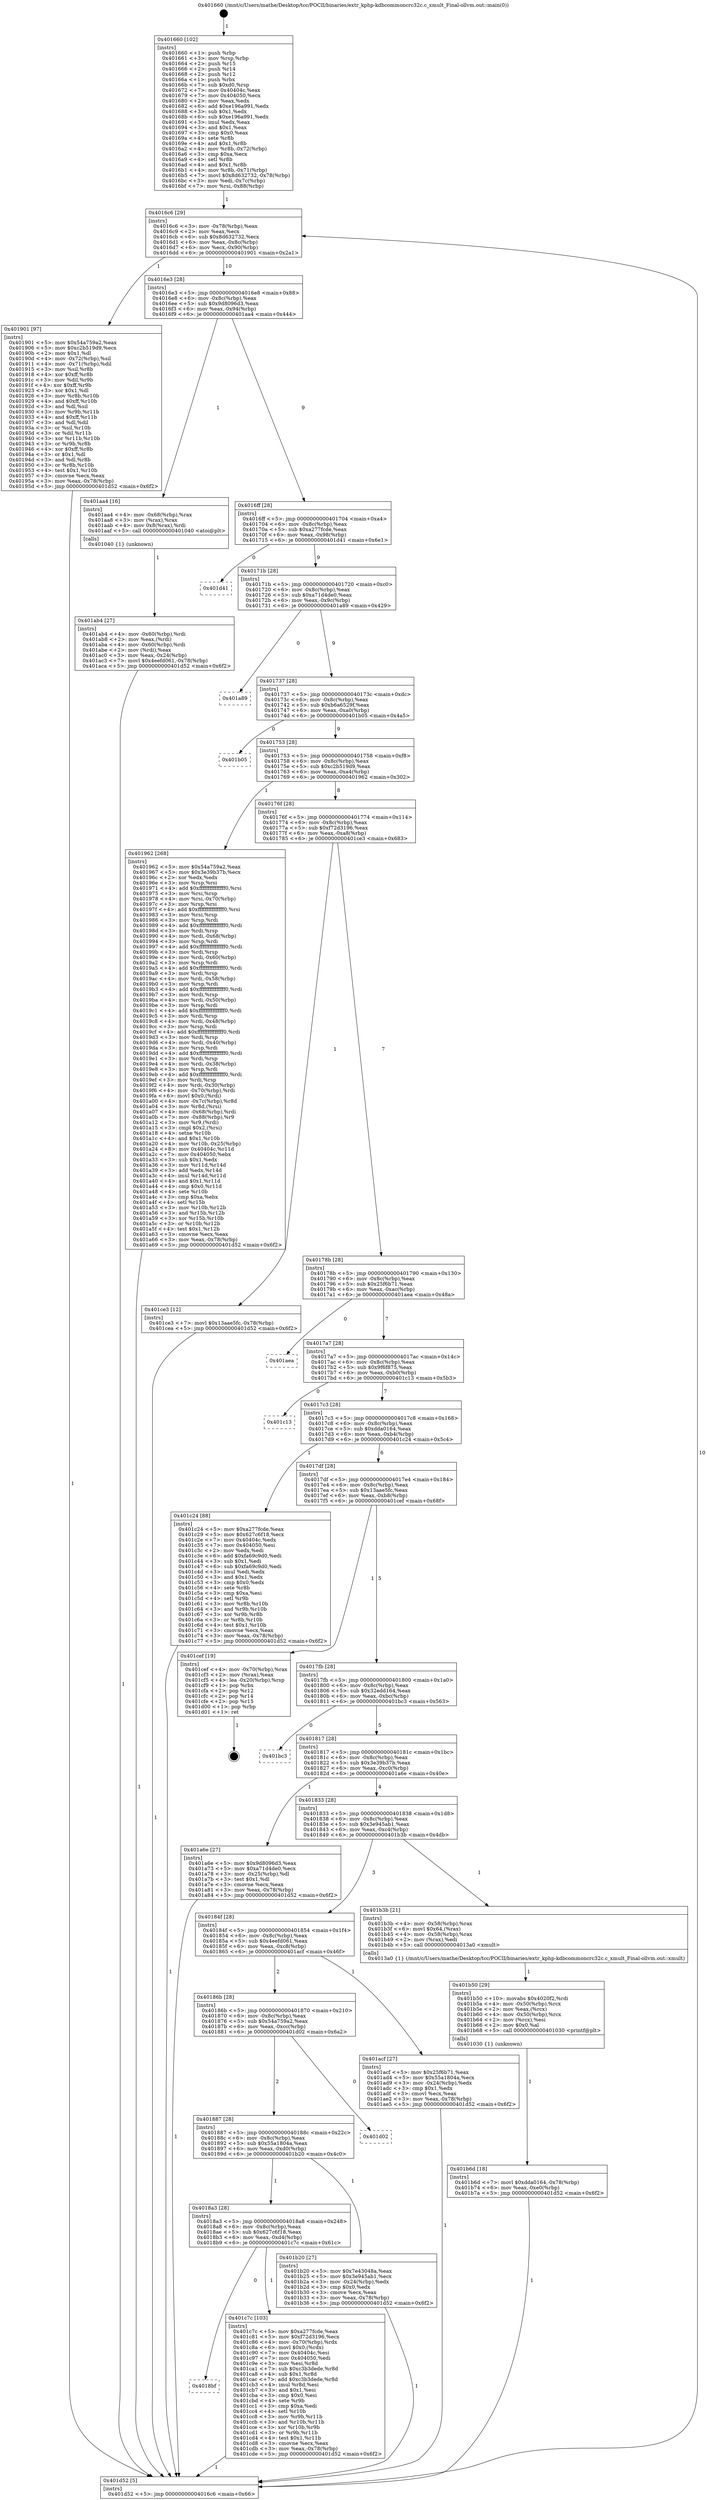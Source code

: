 digraph "0x401660" {
  label = "0x401660 (/mnt/c/Users/mathe/Desktop/tcc/POCII/binaries/extr_kphp-kdbcommoncrc32c.c_xmult_Final-ollvm.out::main(0))"
  labelloc = "t"
  node[shape=record]

  Entry [label="",width=0.3,height=0.3,shape=circle,fillcolor=black,style=filled]
  "0x4016c6" [label="{
     0x4016c6 [29]\l
     | [instrs]\l
     &nbsp;&nbsp;0x4016c6 \<+3\>: mov -0x78(%rbp),%eax\l
     &nbsp;&nbsp;0x4016c9 \<+2\>: mov %eax,%ecx\l
     &nbsp;&nbsp;0x4016cb \<+6\>: sub $0x8d632732,%ecx\l
     &nbsp;&nbsp;0x4016d1 \<+6\>: mov %eax,-0x8c(%rbp)\l
     &nbsp;&nbsp;0x4016d7 \<+6\>: mov %ecx,-0x90(%rbp)\l
     &nbsp;&nbsp;0x4016dd \<+6\>: je 0000000000401901 \<main+0x2a1\>\l
  }"]
  "0x401901" [label="{
     0x401901 [97]\l
     | [instrs]\l
     &nbsp;&nbsp;0x401901 \<+5\>: mov $0x54a759a2,%eax\l
     &nbsp;&nbsp;0x401906 \<+5\>: mov $0xc2b519d9,%ecx\l
     &nbsp;&nbsp;0x40190b \<+2\>: mov $0x1,%dl\l
     &nbsp;&nbsp;0x40190d \<+4\>: mov -0x72(%rbp),%sil\l
     &nbsp;&nbsp;0x401911 \<+4\>: mov -0x71(%rbp),%dil\l
     &nbsp;&nbsp;0x401915 \<+3\>: mov %sil,%r8b\l
     &nbsp;&nbsp;0x401918 \<+4\>: xor $0xff,%r8b\l
     &nbsp;&nbsp;0x40191c \<+3\>: mov %dil,%r9b\l
     &nbsp;&nbsp;0x40191f \<+4\>: xor $0xff,%r9b\l
     &nbsp;&nbsp;0x401923 \<+3\>: xor $0x1,%dl\l
     &nbsp;&nbsp;0x401926 \<+3\>: mov %r8b,%r10b\l
     &nbsp;&nbsp;0x401929 \<+4\>: and $0xff,%r10b\l
     &nbsp;&nbsp;0x40192d \<+3\>: and %dl,%sil\l
     &nbsp;&nbsp;0x401930 \<+3\>: mov %r9b,%r11b\l
     &nbsp;&nbsp;0x401933 \<+4\>: and $0xff,%r11b\l
     &nbsp;&nbsp;0x401937 \<+3\>: and %dl,%dil\l
     &nbsp;&nbsp;0x40193a \<+3\>: or %sil,%r10b\l
     &nbsp;&nbsp;0x40193d \<+3\>: or %dil,%r11b\l
     &nbsp;&nbsp;0x401940 \<+3\>: xor %r11b,%r10b\l
     &nbsp;&nbsp;0x401943 \<+3\>: or %r9b,%r8b\l
     &nbsp;&nbsp;0x401946 \<+4\>: xor $0xff,%r8b\l
     &nbsp;&nbsp;0x40194a \<+3\>: or $0x1,%dl\l
     &nbsp;&nbsp;0x40194d \<+3\>: and %dl,%r8b\l
     &nbsp;&nbsp;0x401950 \<+3\>: or %r8b,%r10b\l
     &nbsp;&nbsp;0x401953 \<+4\>: test $0x1,%r10b\l
     &nbsp;&nbsp;0x401957 \<+3\>: cmovne %ecx,%eax\l
     &nbsp;&nbsp;0x40195a \<+3\>: mov %eax,-0x78(%rbp)\l
     &nbsp;&nbsp;0x40195d \<+5\>: jmp 0000000000401d52 \<main+0x6f2\>\l
  }"]
  "0x4016e3" [label="{
     0x4016e3 [28]\l
     | [instrs]\l
     &nbsp;&nbsp;0x4016e3 \<+5\>: jmp 00000000004016e8 \<main+0x88\>\l
     &nbsp;&nbsp;0x4016e8 \<+6\>: mov -0x8c(%rbp),%eax\l
     &nbsp;&nbsp;0x4016ee \<+5\>: sub $0x9d8096d3,%eax\l
     &nbsp;&nbsp;0x4016f3 \<+6\>: mov %eax,-0x94(%rbp)\l
     &nbsp;&nbsp;0x4016f9 \<+6\>: je 0000000000401aa4 \<main+0x444\>\l
  }"]
  "0x401d52" [label="{
     0x401d52 [5]\l
     | [instrs]\l
     &nbsp;&nbsp;0x401d52 \<+5\>: jmp 00000000004016c6 \<main+0x66\>\l
  }"]
  "0x401660" [label="{
     0x401660 [102]\l
     | [instrs]\l
     &nbsp;&nbsp;0x401660 \<+1\>: push %rbp\l
     &nbsp;&nbsp;0x401661 \<+3\>: mov %rsp,%rbp\l
     &nbsp;&nbsp;0x401664 \<+2\>: push %r15\l
     &nbsp;&nbsp;0x401666 \<+2\>: push %r14\l
     &nbsp;&nbsp;0x401668 \<+2\>: push %r12\l
     &nbsp;&nbsp;0x40166a \<+1\>: push %rbx\l
     &nbsp;&nbsp;0x40166b \<+7\>: sub $0xd0,%rsp\l
     &nbsp;&nbsp;0x401672 \<+7\>: mov 0x40404c,%eax\l
     &nbsp;&nbsp;0x401679 \<+7\>: mov 0x404050,%ecx\l
     &nbsp;&nbsp;0x401680 \<+2\>: mov %eax,%edx\l
     &nbsp;&nbsp;0x401682 \<+6\>: add $0xe196a991,%edx\l
     &nbsp;&nbsp;0x401688 \<+3\>: sub $0x1,%edx\l
     &nbsp;&nbsp;0x40168b \<+6\>: sub $0xe196a991,%edx\l
     &nbsp;&nbsp;0x401691 \<+3\>: imul %edx,%eax\l
     &nbsp;&nbsp;0x401694 \<+3\>: and $0x1,%eax\l
     &nbsp;&nbsp;0x401697 \<+3\>: cmp $0x0,%eax\l
     &nbsp;&nbsp;0x40169a \<+4\>: sete %r8b\l
     &nbsp;&nbsp;0x40169e \<+4\>: and $0x1,%r8b\l
     &nbsp;&nbsp;0x4016a2 \<+4\>: mov %r8b,-0x72(%rbp)\l
     &nbsp;&nbsp;0x4016a6 \<+3\>: cmp $0xa,%ecx\l
     &nbsp;&nbsp;0x4016a9 \<+4\>: setl %r8b\l
     &nbsp;&nbsp;0x4016ad \<+4\>: and $0x1,%r8b\l
     &nbsp;&nbsp;0x4016b1 \<+4\>: mov %r8b,-0x71(%rbp)\l
     &nbsp;&nbsp;0x4016b5 \<+7\>: movl $0x8d632732,-0x78(%rbp)\l
     &nbsp;&nbsp;0x4016bc \<+3\>: mov %edi,-0x7c(%rbp)\l
     &nbsp;&nbsp;0x4016bf \<+7\>: mov %rsi,-0x88(%rbp)\l
  }"]
  Exit [label="",width=0.3,height=0.3,shape=circle,fillcolor=black,style=filled,peripheries=2]
  "0x401aa4" [label="{
     0x401aa4 [16]\l
     | [instrs]\l
     &nbsp;&nbsp;0x401aa4 \<+4\>: mov -0x68(%rbp),%rax\l
     &nbsp;&nbsp;0x401aa8 \<+3\>: mov (%rax),%rax\l
     &nbsp;&nbsp;0x401aab \<+4\>: mov 0x8(%rax),%rdi\l
     &nbsp;&nbsp;0x401aaf \<+5\>: call 0000000000401040 \<atoi@plt\>\l
     | [calls]\l
     &nbsp;&nbsp;0x401040 \{1\} (unknown)\l
  }"]
  "0x4016ff" [label="{
     0x4016ff [28]\l
     | [instrs]\l
     &nbsp;&nbsp;0x4016ff \<+5\>: jmp 0000000000401704 \<main+0xa4\>\l
     &nbsp;&nbsp;0x401704 \<+6\>: mov -0x8c(%rbp),%eax\l
     &nbsp;&nbsp;0x40170a \<+5\>: sub $0xa277fcde,%eax\l
     &nbsp;&nbsp;0x40170f \<+6\>: mov %eax,-0x98(%rbp)\l
     &nbsp;&nbsp;0x401715 \<+6\>: je 0000000000401d41 \<main+0x6e1\>\l
  }"]
  "0x4018bf" [label="{
     0x4018bf\l
  }", style=dashed]
  "0x401d41" [label="{
     0x401d41\l
  }", style=dashed]
  "0x40171b" [label="{
     0x40171b [28]\l
     | [instrs]\l
     &nbsp;&nbsp;0x40171b \<+5\>: jmp 0000000000401720 \<main+0xc0\>\l
     &nbsp;&nbsp;0x401720 \<+6\>: mov -0x8c(%rbp),%eax\l
     &nbsp;&nbsp;0x401726 \<+5\>: sub $0xa71d4de0,%eax\l
     &nbsp;&nbsp;0x40172b \<+6\>: mov %eax,-0x9c(%rbp)\l
     &nbsp;&nbsp;0x401731 \<+6\>: je 0000000000401a89 \<main+0x429\>\l
  }"]
  "0x401c7c" [label="{
     0x401c7c [103]\l
     | [instrs]\l
     &nbsp;&nbsp;0x401c7c \<+5\>: mov $0xa277fcde,%eax\l
     &nbsp;&nbsp;0x401c81 \<+5\>: mov $0xf72d3196,%ecx\l
     &nbsp;&nbsp;0x401c86 \<+4\>: mov -0x70(%rbp),%rdx\l
     &nbsp;&nbsp;0x401c8a \<+6\>: movl $0x0,(%rdx)\l
     &nbsp;&nbsp;0x401c90 \<+7\>: mov 0x40404c,%esi\l
     &nbsp;&nbsp;0x401c97 \<+7\>: mov 0x404050,%edi\l
     &nbsp;&nbsp;0x401c9e \<+3\>: mov %esi,%r8d\l
     &nbsp;&nbsp;0x401ca1 \<+7\>: sub $0xc3b3dede,%r8d\l
     &nbsp;&nbsp;0x401ca8 \<+4\>: sub $0x1,%r8d\l
     &nbsp;&nbsp;0x401cac \<+7\>: add $0xc3b3dede,%r8d\l
     &nbsp;&nbsp;0x401cb3 \<+4\>: imul %r8d,%esi\l
     &nbsp;&nbsp;0x401cb7 \<+3\>: and $0x1,%esi\l
     &nbsp;&nbsp;0x401cba \<+3\>: cmp $0x0,%esi\l
     &nbsp;&nbsp;0x401cbd \<+4\>: sete %r9b\l
     &nbsp;&nbsp;0x401cc1 \<+3\>: cmp $0xa,%edi\l
     &nbsp;&nbsp;0x401cc4 \<+4\>: setl %r10b\l
     &nbsp;&nbsp;0x401cc8 \<+3\>: mov %r9b,%r11b\l
     &nbsp;&nbsp;0x401ccb \<+3\>: and %r10b,%r11b\l
     &nbsp;&nbsp;0x401cce \<+3\>: xor %r10b,%r9b\l
     &nbsp;&nbsp;0x401cd1 \<+3\>: or %r9b,%r11b\l
     &nbsp;&nbsp;0x401cd4 \<+4\>: test $0x1,%r11b\l
     &nbsp;&nbsp;0x401cd8 \<+3\>: cmovne %ecx,%eax\l
     &nbsp;&nbsp;0x401cdb \<+3\>: mov %eax,-0x78(%rbp)\l
     &nbsp;&nbsp;0x401cde \<+5\>: jmp 0000000000401d52 \<main+0x6f2\>\l
  }"]
  "0x401a89" [label="{
     0x401a89\l
  }", style=dashed]
  "0x401737" [label="{
     0x401737 [28]\l
     | [instrs]\l
     &nbsp;&nbsp;0x401737 \<+5\>: jmp 000000000040173c \<main+0xdc\>\l
     &nbsp;&nbsp;0x40173c \<+6\>: mov -0x8c(%rbp),%eax\l
     &nbsp;&nbsp;0x401742 \<+5\>: sub $0xb6a6529f,%eax\l
     &nbsp;&nbsp;0x401747 \<+6\>: mov %eax,-0xa0(%rbp)\l
     &nbsp;&nbsp;0x40174d \<+6\>: je 0000000000401b05 \<main+0x4a5\>\l
  }"]
  "0x401b6d" [label="{
     0x401b6d [18]\l
     | [instrs]\l
     &nbsp;&nbsp;0x401b6d \<+7\>: movl $0xdda0164,-0x78(%rbp)\l
     &nbsp;&nbsp;0x401b74 \<+6\>: mov %eax,-0xe0(%rbp)\l
     &nbsp;&nbsp;0x401b7a \<+5\>: jmp 0000000000401d52 \<main+0x6f2\>\l
  }"]
  "0x401b05" [label="{
     0x401b05\l
  }", style=dashed]
  "0x401753" [label="{
     0x401753 [28]\l
     | [instrs]\l
     &nbsp;&nbsp;0x401753 \<+5\>: jmp 0000000000401758 \<main+0xf8\>\l
     &nbsp;&nbsp;0x401758 \<+6\>: mov -0x8c(%rbp),%eax\l
     &nbsp;&nbsp;0x40175e \<+5\>: sub $0xc2b519d9,%eax\l
     &nbsp;&nbsp;0x401763 \<+6\>: mov %eax,-0xa4(%rbp)\l
     &nbsp;&nbsp;0x401769 \<+6\>: je 0000000000401962 \<main+0x302\>\l
  }"]
  "0x401b50" [label="{
     0x401b50 [29]\l
     | [instrs]\l
     &nbsp;&nbsp;0x401b50 \<+10\>: movabs $0x4020f2,%rdi\l
     &nbsp;&nbsp;0x401b5a \<+4\>: mov -0x50(%rbp),%rcx\l
     &nbsp;&nbsp;0x401b5e \<+2\>: mov %eax,(%rcx)\l
     &nbsp;&nbsp;0x401b60 \<+4\>: mov -0x50(%rbp),%rcx\l
     &nbsp;&nbsp;0x401b64 \<+2\>: mov (%rcx),%esi\l
     &nbsp;&nbsp;0x401b66 \<+2\>: mov $0x0,%al\l
     &nbsp;&nbsp;0x401b68 \<+5\>: call 0000000000401030 \<printf@plt\>\l
     | [calls]\l
     &nbsp;&nbsp;0x401030 \{1\} (unknown)\l
  }"]
  "0x401962" [label="{
     0x401962 [268]\l
     | [instrs]\l
     &nbsp;&nbsp;0x401962 \<+5\>: mov $0x54a759a2,%eax\l
     &nbsp;&nbsp;0x401967 \<+5\>: mov $0x3e39b37b,%ecx\l
     &nbsp;&nbsp;0x40196c \<+2\>: xor %edx,%edx\l
     &nbsp;&nbsp;0x40196e \<+3\>: mov %rsp,%rsi\l
     &nbsp;&nbsp;0x401971 \<+4\>: add $0xfffffffffffffff0,%rsi\l
     &nbsp;&nbsp;0x401975 \<+3\>: mov %rsi,%rsp\l
     &nbsp;&nbsp;0x401978 \<+4\>: mov %rsi,-0x70(%rbp)\l
     &nbsp;&nbsp;0x40197c \<+3\>: mov %rsp,%rsi\l
     &nbsp;&nbsp;0x40197f \<+4\>: add $0xfffffffffffffff0,%rsi\l
     &nbsp;&nbsp;0x401983 \<+3\>: mov %rsi,%rsp\l
     &nbsp;&nbsp;0x401986 \<+3\>: mov %rsp,%rdi\l
     &nbsp;&nbsp;0x401989 \<+4\>: add $0xfffffffffffffff0,%rdi\l
     &nbsp;&nbsp;0x40198d \<+3\>: mov %rdi,%rsp\l
     &nbsp;&nbsp;0x401990 \<+4\>: mov %rdi,-0x68(%rbp)\l
     &nbsp;&nbsp;0x401994 \<+3\>: mov %rsp,%rdi\l
     &nbsp;&nbsp;0x401997 \<+4\>: add $0xfffffffffffffff0,%rdi\l
     &nbsp;&nbsp;0x40199b \<+3\>: mov %rdi,%rsp\l
     &nbsp;&nbsp;0x40199e \<+4\>: mov %rdi,-0x60(%rbp)\l
     &nbsp;&nbsp;0x4019a2 \<+3\>: mov %rsp,%rdi\l
     &nbsp;&nbsp;0x4019a5 \<+4\>: add $0xfffffffffffffff0,%rdi\l
     &nbsp;&nbsp;0x4019a9 \<+3\>: mov %rdi,%rsp\l
     &nbsp;&nbsp;0x4019ac \<+4\>: mov %rdi,-0x58(%rbp)\l
     &nbsp;&nbsp;0x4019b0 \<+3\>: mov %rsp,%rdi\l
     &nbsp;&nbsp;0x4019b3 \<+4\>: add $0xfffffffffffffff0,%rdi\l
     &nbsp;&nbsp;0x4019b7 \<+3\>: mov %rdi,%rsp\l
     &nbsp;&nbsp;0x4019ba \<+4\>: mov %rdi,-0x50(%rbp)\l
     &nbsp;&nbsp;0x4019be \<+3\>: mov %rsp,%rdi\l
     &nbsp;&nbsp;0x4019c1 \<+4\>: add $0xfffffffffffffff0,%rdi\l
     &nbsp;&nbsp;0x4019c5 \<+3\>: mov %rdi,%rsp\l
     &nbsp;&nbsp;0x4019c8 \<+4\>: mov %rdi,-0x48(%rbp)\l
     &nbsp;&nbsp;0x4019cc \<+3\>: mov %rsp,%rdi\l
     &nbsp;&nbsp;0x4019cf \<+4\>: add $0xfffffffffffffff0,%rdi\l
     &nbsp;&nbsp;0x4019d3 \<+3\>: mov %rdi,%rsp\l
     &nbsp;&nbsp;0x4019d6 \<+4\>: mov %rdi,-0x40(%rbp)\l
     &nbsp;&nbsp;0x4019da \<+3\>: mov %rsp,%rdi\l
     &nbsp;&nbsp;0x4019dd \<+4\>: add $0xfffffffffffffff0,%rdi\l
     &nbsp;&nbsp;0x4019e1 \<+3\>: mov %rdi,%rsp\l
     &nbsp;&nbsp;0x4019e4 \<+4\>: mov %rdi,-0x38(%rbp)\l
     &nbsp;&nbsp;0x4019e8 \<+3\>: mov %rsp,%rdi\l
     &nbsp;&nbsp;0x4019eb \<+4\>: add $0xfffffffffffffff0,%rdi\l
     &nbsp;&nbsp;0x4019ef \<+3\>: mov %rdi,%rsp\l
     &nbsp;&nbsp;0x4019f2 \<+4\>: mov %rdi,-0x30(%rbp)\l
     &nbsp;&nbsp;0x4019f6 \<+4\>: mov -0x70(%rbp),%rdi\l
     &nbsp;&nbsp;0x4019fa \<+6\>: movl $0x0,(%rdi)\l
     &nbsp;&nbsp;0x401a00 \<+4\>: mov -0x7c(%rbp),%r8d\l
     &nbsp;&nbsp;0x401a04 \<+3\>: mov %r8d,(%rsi)\l
     &nbsp;&nbsp;0x401a07 \<+4\>: mov -0x68(%rbp),%rdi\l
     &nbsp;&nbsp;0x401a0b \<+7\>: mov -0x88(%rbp),%r9\l
     &nbsp;&nbsp;0x401a12 \<+3\>: mov %r9,(%rdi)\l
     &nbsp;&nbsp;0x401a15 \<+3\>: cmpl $0x2,(%rsi)\l
     &nbsp;&nbsp;0x401a18 \<+4\>: setne %r10b\l
     &nbsp;&nbsp;0x401a1c \<+4\>: and $0x1,%r10b\l
     &nbsp;&nbsp;0x401a20 \<+4\>: mov %r10b,-0x25(%rbp)\l
     &nbsp;&nbsp;0x401a24 \<+8\>: mov 0x40404c,%r11d\l
     &nbsp;&nbsp;0x401a2c \<+7\>: mov 0x404050,%ebx\l
     &nbsp;&nbsp;0x401a33 \<+3\>: sub $0x1,%edx\l
     &nbsp;&nbsp;0x401a36 \<+3\>: mov %r11d,%r14d\l
     &nbsp;&nbsp;0x401a39 \<+3\>: add %edx,%r14d\l
     &nbsp;&nbsp;0x401a3c \<+4\>: imul %r14d,%r11d\l
     &nbsp;&nbsp;0x401a40 \<+4\>: and $0x1,%r11d\l
     &nbsp;&nbsp;0x401a44 \<+4\>: cmp $0x0,%r11d\l
     &nbsp;&nbsp;0x401a48 \<+4\>: sete %r10b\l
     &nbsp;&nbsp;0x401a4c \<+3\>: cmp $0xa,%ebx\l
     &nbsp;&nbsp;0x401a4f \<+4\>: setl %r15b\l
     &nbsp;&nbsp;0x401a53 \<+3\>: mov %r10b,%r12b\l
     &nbsp;&nbsp;0x401a56 \<+3\>: and %r15b,%r12b\l
     &nbsp;&nbsp;0x401a59 \<+3\>: xor %r15b,%r10b\l
     &nbsp;&nbsp;0x401a5c \<+3\>: or %r10b,%r12b\l
     &nbsp;&nbsp;0x401a5f \<+4\>: test $0x1,%r12b\l
     &nbsp;&nbsp;0x401a63 \<+3\>: cmovne %ecx,%eax\l
     &nbsp;&nbsp;0x401a66 \<+3\>: mov %eax,-0x78(%rbp)\l
     &nbsp;&nbsp;0x401a69 \<+5\>: jmp 0000000000401d52 \<main+0x6f2\>\l
  }"]
  "0x40176f" [label="{
     0x40176f [28]\l
     | [instrs]\l
     &nbsp;&nbsp;0x40176f \<+5\>: jmp 0000000000401774 \<main+0x114\>\l
     &nbsp;&nbsp;0x401774 \<+6\>: mov -0x8c(%rbp),%eax\l
     &nbsp;&nbsp;0x40177a \<+5\>: sub $0xf72d3196,%eax\l
     &nbsp;&nbsp;0x40177f \<+6\>: mov %eax,-0xa8(%rbp)\l
     &nbsp;&nbsp;0x401785 \<+6\>: je 0000000000401ce3 \<main+0x683\>\l
  }"]
  "0x4018a3" [label="{
     0x4018a3 [28]\l
     | [instrs]\l
     &nbsp;&nbsp;0x4018a3 \<+5\>: jmp 00000000004018a8 \<main+0x248\>\l
     &nbsp;&nbsp;0x4018a8 \<+6\>: mov -0x8c(%rbp),%eax\l
     &nbsp;&nbsp;0x4018ae \<+5\>: sub $0x627c6f18,%eax\l
     &nbsp;&nbsp;0x4018b3 \<+6\>: mov %eax,-0xd4(%rbp)\l
     &nbsp;&nbsp;0x4018b9 \<+6\>: je 0000000000401c7c \<main+0x61c\>\l
  }"]
  "0x401b20" [label="{
     0x401b20 [27]\l
     | [instrs]\l
     &nbsp;&nbsp;0x401b20 \<+5\>: mov $0x7e43048a,%eax\l
     &nbsp;&nbsp;0x401b25 \<+5\>: mov $0x3e945ab1,%ecx\l
     &nbsp;&nbsp;0x401b2a \<+3\>: mov -0x24(%rbp),%edx\l
     &nbsp;&nbsp;0x401b2d \<+3\>: cmp $0x0,%edx\l
     &nbsp;&nbsp;0x401b30 \<+3\>: cmove %ecx,%eax\l
     &nbsp;&nbsp;0x401b33 \<+3\>: mov %eax,-0x78(%rbp)\l
     &nbsp;&nbsp;0x401b36 \<+5\>: jmp 0000000000401d52 \<main+0x6f2\>\l
  }"]
  "0x401ce3" [label="{
     0x401ce3 [12]\l
     | [instrs]\l
     &nbsp;&nbsp;0x401ce3 \<+7\>: movl $0x13aae5fc,-0x78(%rbp)\l
     &nbsp;&nbsp;0x401cea \<+5\>: jmp 0000000000401d52 \<main+0x6f2\>\l
  }"]
  "0x40178b" [label="{
     0x40178b [28]\l
     | [instrs]\l
     &nbsp;&nbsp;0x40178b \<+5\>: jmp 0000000000401790 \<main+0x130\>\l
     &nbsp;&nbsp;0x401790 \<+6\>: mov -0x8c(%rbp),%eax\l
     &nbsp;&nbsp;0x401796 \<+5\>: sub $0x25f6b71,%eax\l
     &nbsp;&nbsp;0x40179b \<+6\>: mov %eax,-0xac(%rbp)\l
     &nbsp;&nbsp;0x4017a1 \<+6\>: je 0000000000401aea \<main+0x48a\>\l
  }"]
  "0x401887" [label="{
     0x401887 [28]\l
     | [instrs]\l
     &nbsp;&nbsp;0x401887 \<+5\>: jmp 000000000040188c \<main+0x22c\>\l
     &nbsp;&nbsp;0x40188c \<+6\>: mov -0x8c(%rbp),%eax\l
     &nbsp;&nbsp;0x401892 \<+5\>: sub $0x55a1804a,%eax\l
     &nbsp;&nbsp;0x401897 \<+6\>: mov %eax,-0xd0(%rbp)\l
     &nbsp;&nbsp;0x40189d \<+6\>: je 0000000000401b20 \<main+0x4c0\>\l
  }"]
  "0x401aea" [label="{
     0x401aea\l
  }", style=dashed]
  "0x4017a7" [label="{
     0x4017a7 [28]\l
     | [instrs]\l
     &nbsp;&nbsp;0x4017a7 \<+5\>: jmp 00000000004017ac \<main+0x14c\>\l
     &nbsp;&nbsp;0x4017ac \<+6\>: mov -0x8c(%rbp),%eax\l
     &nbsp;&nbsp;0x4017b2 \<+5\>: sub $0x9f6f875,%eax\l
     &nbsp;&nbsp;0x4017b7 \<+6\>: mov %eax,-0xb0(%rbp)\l
     &nbsp;&nbsp;0x4017bd \<+6\>: je 0000000000401c13 \<main+0x5b3\>\l
  }"]
  "0x401d02" [label="{
     0x401d02\l
  }", style=dashed]
  "0x401c13" [label="{
     0x401c13\l
  }", style=dashed]
  "0x4017c3" [label="{
     0x4017c3 [28]\l
     | [instrs]\l
     &nbsp;&nbsp;0x4017c3 \<+5\>: jmp 00000000004017c8 \<main+0x168\>\l
     &nbsp;&nbsp;0x4017c8 \<+6\>: mov -0x8c(%rbp),%eax\l
     &nbsp;&nbsp;0x4017ce \<+5\>: sub $0xdda0164,%eax\l
     &nbsp;&nbsp;0x4017d3 \<+6\>: mov %eax,-0xb4(%rbp)\l
     &nbsp;&nbsp;0x4017d9 \<+6\>: je 0000000000401c24 \<main+0x5c4\>\l
  }"]
  "0x40186b" [label="{
     0x40186b [28]\l
     | [instrs]\l
     &nbsp;&nbsp;0x40186b \<+5\>: jmp 0000000000401870 \<main+0x210\>\l
     &nbsp;&nbsp;0x401870 \<+6\>: mov -0x8c(%rbp),%eax\l
     &nbsp;&nbsp;0x401876 \<+5\>: sub $0x54a759a2,%eax\l
     &nbsp;&nbsp;0x40187b \<+6\>: mov %eax,-0xcc(%rbp)\l
     &nbsp;&nbsp;0x401881 \<+6\>: je 0000000000401d02 \<main+0x6a2\>\l
  }"]
  "0x401c24" [label="{
     0x401c24 [88]\l
     | [instrs]\l
     &nbsp;&nbsp;0x401c24 \<+5\>: mov $0xa277fcde,%eax\l
     &nbsp;&nbsp;0x401c29 \<+5\>: mov $0x627c6f18,%ecx\l
     &nbsp;&nbsp;0x401c2e \<+7\>: mov 0x40404c,%edx\l
     &nbsp;&nbsp;0x401c35 \<+7\>: mov 0x404050,%esi\l
     &nbsp;&nbsp;0x401c3c \<+2\>: mov %edx,%edi\l
     &nbsp;&nbsp;0x401c3e \<+6\>: add $0xfa69c9d0,%edi\l
     &nbsp;&nbsp;0x401c44 \<+3\>: sub $0x1,%edi\l
     &nbsp;&nbsp;0x401c47 \<+6\>: sub $0xfa69c9d0,%edi\l
     &nbsp;&nbsp;0x401c4d \<+3\>: imul %edi,%edx\l
     &nbsp;&nbsp;0x401c50 \<+3\>: and $0x1,%edx\l
     &nbsp;&nbsp;0x401c53 \<+3\>: cmp $0x0,%edx\l
     &nbsp;&nbsp;0x401c56 \<+4\>: sete %r8b\l
     &nbsp;&nbsp;0x401c5a \<+3\>: cmp $0xa,%esi\l
     &nbsp;&nbsp;0x401c5d \<+4\>: setl %r9b\l
     &nbsp;&nbsp;0x401c61 \<+3\>: mov %r8b,%r10b\l
     &nbsp;&nbsp;0x401c64 \<+3\>: and %r9b,%r10b\l
     &nbsp;&nbsp;0x401c67 \<+3\>: xor %r9b,%r8b\l
     &nbsp;&nbsp;0x401c6a \<+3\>: or %r8b,%r10b\l
     &nbsp;&nbsp;0x401c6d \<+4\>: test $0x1,%r10b\l
     &nbsp;&nbsp;0x401c71 \<+3\>: cmovne %ecx,%eax\l
     &nbsp;&nbsp;0x401c74 \<+3\>: mov %eax,-0x78(%rbp)\l
     &nbsp;&nbsp;0x401c77 \<+5\>: jmp 0000000000401d52 \<main+0x6f2\>\l
  }"]
  "0x4017df" [label="{
     0x4017df [28]\l
     | [instrs]\l
     &nbsp;&nbsp;0x4017df \<+5\>: jmp 00000000004017e4 \<main+0x184\>\l
     &nbsp;&nbsp;0x4017e4 \<+6\>: mov -0x8c(%rbp),%eax\l
     &nbsp;&nbsp;0x4017ea \<+5\>: sub $0x13aae5fc,%eax\l
     &nbsp;&nbsp;0x4017ef \<+6\>: mov %eax,-0xb8(%rbp)\l
     &nbsp;&nbsp;0x4017f5 \<+6\>: je 0000000000401cef \<main+0x68f\>\l
  }"]
  "0x401acf" [label="{
     0x401acf [27]\l
     | [instrs]\l
     &nbsp;&nbsp;0x401acf \<+5\>: mov $0x25f6b71,%eax\l
     &nbsp;&nbsp;0x401ad4 \<+5\>: mov $0x55a1804a,%ecx\l
     &nbsp;&nbsp;0x401ad9 \<+3\>: mov -0x24(%rbp),%edx\l
     &nbsp;&nbsp;0x401adc \<+3\>: cmp $0x1,%edx\l
     &nbsp;&nbsp;0x401adf \<+3\>: cmovl %ecx,%eax\l
     &nbsp;&nbsp;0x401ae2 \<+3\>: mov %eax,-0x78(%rbp)\l
     &nbsp;&nbsp;0x401ae5 \<+5\>: jmp 0000000000401d52 \<main+0x6f2\>\l
  }"]
  "0x401cef" [label="{
     0x401cef [19]\l
     | [instrs]\l
     &nbsp;&nbsp;0x401cef \<+4\>: mov -0x70(%rbp),%rax\l
     &nbsp;&nbsp;0x401cf3 \<+2\>: mov (%rax),%eax\l
     &nbsp;&nbsp;0x401cf5 \<+4\>: lea -0x20(%rbp),%rsp\l
     &nbsp;&nbsp;0x401cf9 \<+1\>: pop %rbx\l
     &nbsp;&nbsp;0x401cfa \<+2\>: pop %r12\l
     &nbsp;&nbsp;0x401cfc \<+2\>: pop %r14\l
     &nbsp;&nbsp;0x401cfe \<+2\>: pop %r15\l
     &nbsp;&nbsp;0x401d00 \<+1\>: pop %rbp\l
     &nbsp;&nbsp;0x401d01 \<+1\>: ret\l
  }"]
  "0x4017fb" [label="{
     0x4017fb [28]\l
     | [instrs]\l
     &nbsp;&nbsp;0x4017fb \<+5\>: jmp 0000000000401800 \<main+0x1a0\>\l
     &nbsp;&nbsp;0x401800 \<+6\>: mov -0x8c(%rbp),%eax\l
     &nbsp;&nbsp;0x401806 \<+5\>: sub $0x32edd164,%eax\l
     &nbsp;&nbsp;0x40180b \<+6\>: mov %eax,-0xbc(%rbp)\l
     &nbsp;&nbsp;0x401811 \<+6\>: je 0000000000401bc3 \<main+0x563\>\l
  }"]
  "0x40184f" [label="{
     0x40184f [28]\l
     | [instrs]\l
     &nbsp;&nbsp;0x40184f \<+5\>: jmp 0000000000401854 \<main+0x1f4\>\l
     &nbsp;&nbsp;0x401854 \<+6\>: mov -0x8c(%rbp),%eax\l
     &nbsp;&nbsp;0x40185a \<+5\>: sub $0x4eefd061,%eax\l
     &nbsp;&nbsp;0x40185f \<+6\>: mov %eax,-0xc8(%rbp)\l
     &nbsp;&nbsp;0x401865 \<+6\>: je 0000000000401acf \<main+0x46f\>\l
  }"]
  "0x401bc3" [label="{
     0x401bc3\l
  }", style=dashed]
  "0x401817" [label="{
     0x401817 [28]\l
     | [instrs]\l
     &nbsp;&nbsp;0x401817 \<+5\>: jmp 000000000040181c \<main+0x1bc\>\l
     &nbsp;&nbsp;0x40181c \<+6\>: mov -0x8c(%rbp),%eax\l
     &nbsp;&nbsp;0x401822 \<+5\>: sub $0x3e39b37b,%eax\l
     &nbsp;&nbsp;0x401827 \<+6\>: mov %eax,-0xc0(%rbp)\l
     &nbsp;&nbsp;0x40182d \<+6\>: je 0000000000401a6e \<main+0x40e\>\l
  }"]
  "0x401b3b" [label="{
     0x401b3b [21]\l
     | [instrs]\l
     &nbsp;&nbsp;0x401b3b \<+4\>: mov -0x58(%rbp),%rax\l
     &nbsp;&nbsp;0x401b3f \<+6\>: movl $0x64,(%rax)\l
     &nbsp;&nbsp;0x401b45 \<+4\>: mov -0x58(%rbp),%rax\l
     &nbsp;&nbsp;0x401b49 \<+2\>: mov (%rax),%edi\l
     &nbsp;&nbsp;0x401b4b \<+5\>: call 00000000004013a0 \<xmult\>\l
     | [calls]\l
     &nbsp;&nbsp;0x4013a0 \{1\} (/mnt/c/Users/mathe/Desktop/tcc/POCII/binaries/extr_kphp-kdbcommoncrc32c.c_xmult_Final-ollvm.out::xmult)\l
  }"]
  "0x401a6e" [label="{
     0x401a6e [27]\l
     | [instrs]\l
     &nbsp;&nbsp;0x401a6e \<+5\>: mov $0x9d8096d3,%eax\l
     &nbsp;&nbsp;0x401a73 \<+5\>: mov $0xa71d4de0,%ecx\l
     &nbsp;&nbsp;0x401a78 \<+3\>: mov -0x25(%rbp),%dl\l
     &nbsp;&nbsp;0x401a7b \<+3\>: test $0x1,%dl\l
     &nbsp;&nbsp;0x401a7e \<+3\>: cmovne %ecx,%eax\l
     &nbsp;&nbsp;0x401a81 \<+3\>: mov %eax,-0x78(%rbp)\l
     &nbsp;&nbsp;0x401a84 \<+5\>: jmp 0000000000401d52 \<main+0x6f2\>\l
  }"]
  "0x401833" [label="{
     0x401833 [28]\l
     | [instrs]\l
     &nbsp;&nbsp;0x401833 \<+5\>: jmp 0000000000401838 \<main+0x1d8\>\l
     &nbsp;&nbsp;0x401838 \<+6\>: mov -0x8c(%rbp),%eax\l
     &nbsp;&nbsp;0x40183e \<+5\>: sub $0x3e945ab1,%eax\l
     &nbsp;&nbsp;0x401843 \<+6\>: mov %eax,-0xc4(%rbp)\l
     &nbsp;&nbsp;0x401849 \<+6\>: je 0000000000401b3b \<main+0x4db\>\l
  }"]
  "0x401ab4" [label="{
     0x401ab4 [27]\l
     | [instrs]\l
     &nbsp;&nbsp;0x401ab4 \<+4\>: mov -0x60(%rbp),%rdi\l
     &nbsp;&nbsp;0x401ab8 \<+2\>: mov %eax,(%rdi)\l
     &nbsp;&nbsp;0x401aba \<+4\>: mov -0x60(%rbp),%rdi\l
     &nbsp;&nbsp;0x401abe \<+2\>: mov (%rdi),%eax\l
     &nbsp;&nbsp;0x401ac0 \<+3\>: mov %eax,-0x24(%rbp)\l
     &nbsp;&nbsp;0x401ac3 \<+7\>: movl $0x4eefd061,-0x78(%rbp)\l
     &nbsp;&nbsp;0x401aca \<+5\>: jmp 0000000000401d52 \<main+0x6f2\>\l
  }"]
  Entry -> "0x401660" [label=" 1"]
  "0x4016c6" -> "0x401901" [label=" 1"]
  "0x4016c6" -> "0x4016e3" [label=" 10"]
  "0x401901" -> "0x401d52" [label=" 1"]
  "0x401660" -> "0x4016c6" [label=" 1"]
  "0x401d52" -> "0x4016c6" [label=" 10"]
  "0x401cef" -> Exit [label=" 1"]
  "0x4016e3" -> "0x401aa4" [label=" 1"]
  "0x4016e3" -> "0x4016ff" [label=" 9"]
  "0x401ce3" -> "0x401d52" [label=" 1"]
  "0x4016ff" -> "0x401d41" [label=" 0"]
  "0x4016ff" -> "0x40171b" [label=" 9"]
  "0x401c7c" -> "0x401d52" [label=" 1"]
  "0x40171b" -> "0x401a89" [label=" 0"]
  "0x40171b" -> "0x401737" [label=" 9"]
  "0x4018a3" -> "0x4018bf" [label=" 0"]
  "0x401737" -> "0x401b05" [label=" 0"]
  "0x401737" -> "0x401753" [label=" 9"]
  "0x4018a3" -> "0x401c7c" [label=" 1"]
  "0x401753" -> "0x401962" [label=" 1"]
  "0x401753" -> "0x40176f" [label=" 8"]
  "0x401c24" -> "0x401d52" [label=" 1"]
  "0x401962" -> "0x401d52" [label=" 1"]
  "0x401b6d" -> "0x401d52" [label=" 1"]
  "0x40176f" -> "0x401ce3" [label=" 1"]
  "0x40176f" -> "0x40178b" [label=" 7"]
  "0x401b50" -> "0x401b6d" [label=" 1"]
  "0x40178b" -> "0x401aea" [label=" 0"]
  "0x40178b" -> "0x4017a7" [label=" 7"]
  "0x401b20" -> "0x401d52" [label=" 1"]
  "0x4017a7" -> "0x401c13" [label=" 0"]
  "0x4017a7" -> "0x4017c3" [label=" 7"]
  "0x401887" -> "0x4018a3" [label=" 1"]
  "0x4017c3" -> "0x401c24" [label=" 1"]
  "0x4017c3" -> "0x4017df" [label=" 6"]
  "0x401b3b" -> "0x401b50" [label=" 1"]
  "0x4017df" -> "0x401cef" [label=" 1"]
  "0x4017df" -> "0x4017fb" [label=" 5"]
  "0x40186b" -> "0x401887" [label=" 2"]
  "0x4017fb" -> "0x401bc3" [label=" 0"]
  "0x4017fb" -> "0x401817" [label=" 5"]
  "0x401887" -> "0x401b20" [label=" 1"]
  "0x401817" -> "0x401a6e" [label=" 1"]
  "0x401817" -> "0x401833" [label=" 4"]
  "0x401a6e" -> "0x401d52" [label=" 1"]
  "0x401aa4" -> "0x401ab4" [label=" 1"]
  "0x401ab4" -> "0x401d52" [label=" 1"]
  "0x401acf" -> "0x401d52" [label=" 1"]
  "0x401833" -> "0x401b3b" [label=" 1"]
  "0x401833" -> "0x40184f" [label=" 3"]
  "0x40186b" -> "0x401d02" [label=" 0"]
  "0x40184f" -> "0x401acf" [label=" 1"]
  "0x40184f" -> "0x40186b" [label=" 2"]
}
